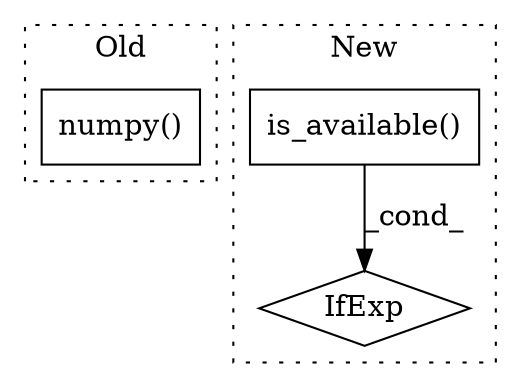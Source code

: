 digraph G {
subgraph cluster0 {
1 [label="numpy()" a="75" s="910" l="29" shape="box"];
label = "Old";
style="dotted";
}
subgraph cluster1 {
2 [label="is_available()" a="75" s="397" l="25" shape="box"];
3 [label="IfExp" a="51" s="393,422" l="4,6" shape="diamond"];
label = "New";
style="dotted";
}
2 -> 3 [label="_cond_"];
}